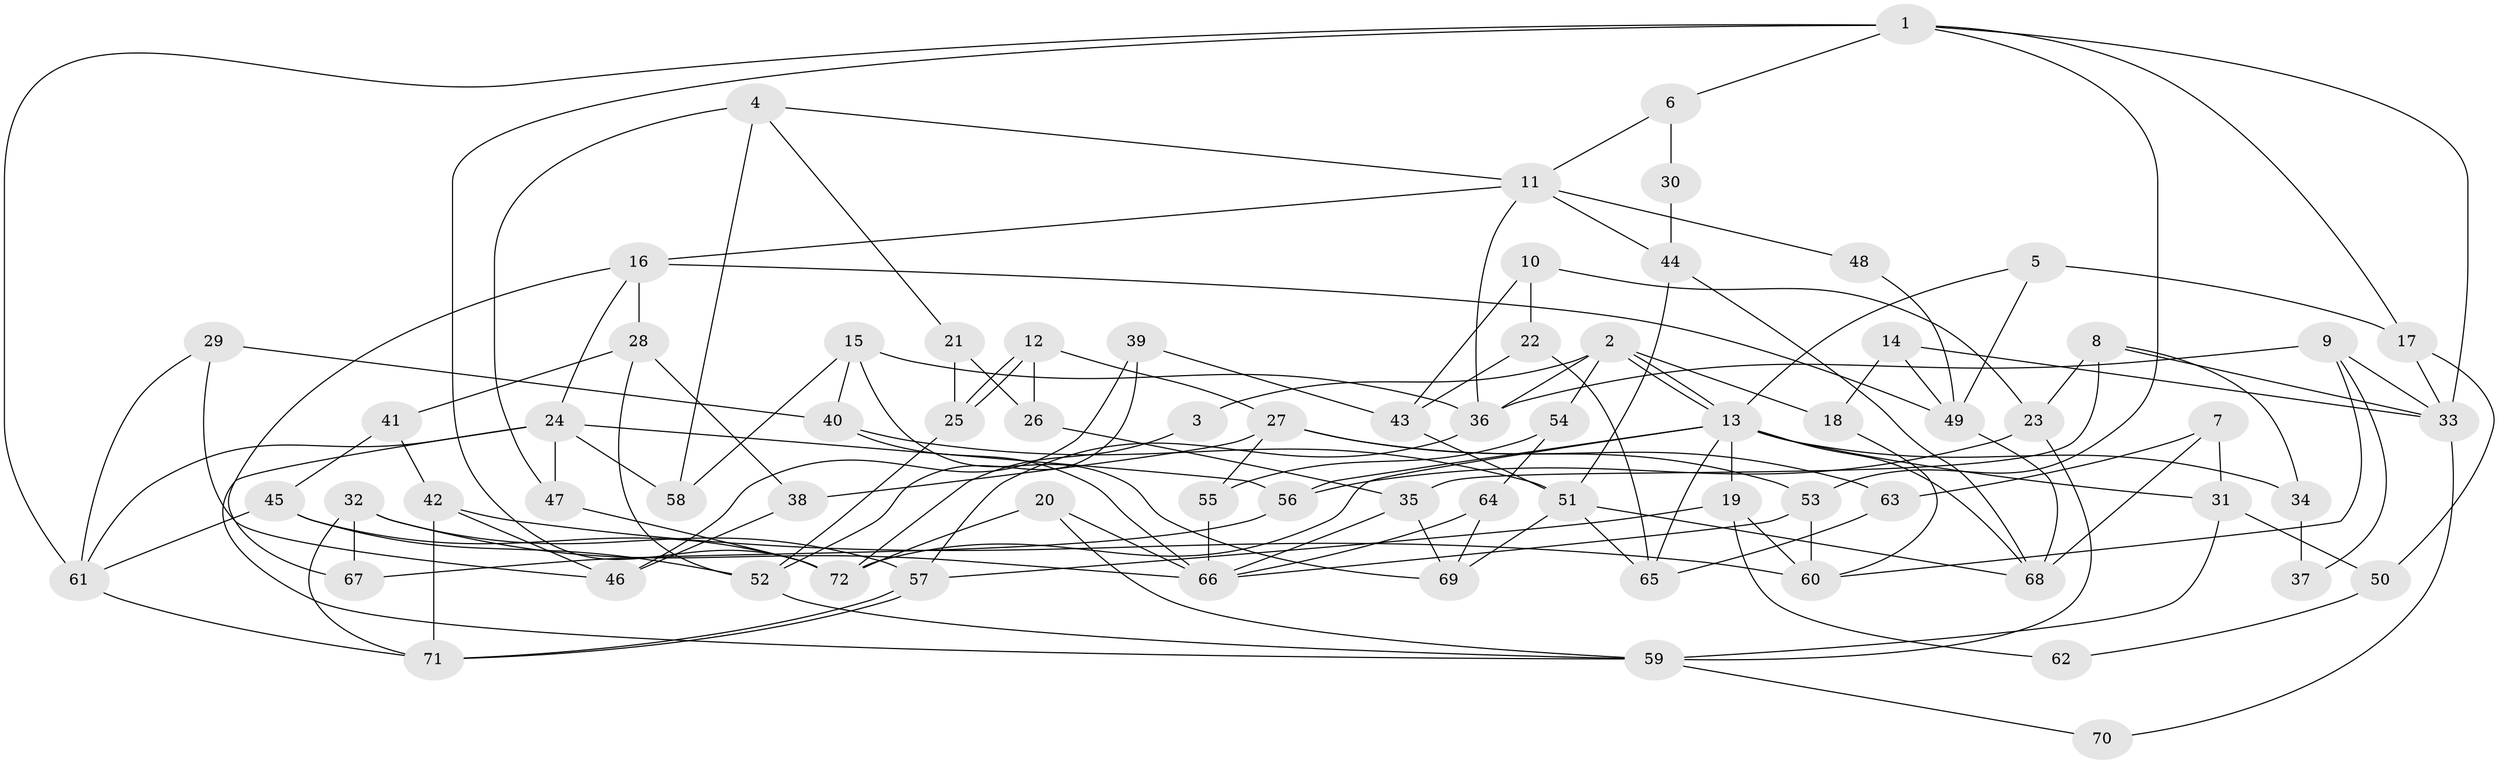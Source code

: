 // Generated by graph-tools (version 1.1) at 2025/11/02/27/25 16:11:21]
// undirected, 72 vertices, 144 edges
graph export_dot {
graph [start="1"]
  node [color=gray90,style=filled];
  1;
  2;
  3;
  4;
  5;
  6;
  7;
  8;
  9;
  10;
  11;
  12;
  13;
  14;
  15;
  16;
  17;
  18;
  19;
  20;
  21;
  22;
  23;
  24;
  25;
  26;
  27;
  28;
  29;
  30;
  31;
  32;
  33;
  34;
  35;
  36;
  37;
  38;
  39;
  40;
  41;
  42;
  43;
  44;
  45;
  46;
  47;
  48;
  49;
  50;
  51;
  52;
  53;
  54;
  55;
  56;
  57;
  58;
  59;
  60;
  61;
  62;
  63;
  64;
  65;
  66;
  67;
  68;
  69;
  70;
  71;
  72;
  1 -- 33;
  1 -- 72;
  1 -- 6;
  1 -- 17;
  1 -- 53;
  1 -- 61;
  2 -- 13;
  2 -- 13;
  2 -- 54;
  2 -- 3;
  2 -- 18;
  2 -- 36;
  3 -- 72;
  4 -- 21;
  4 -- 11;
  4 -- 47;
  4 -- 58;
  5 -- 13;
  5 -- 49;
  5 -- 17;
  6 -- 11;
  6 -- 30;
  7 -- 68;
  7 -- 63;
  7 -- 31;
  8 -- 23;
  8 -- 33;
  8 -- 34;
  8 -- 35;
  9 -- 36;
  9 -- 33;
  9 -- 37;
  9 -- 60;
  10 -- 43;
  10 -- 23;
  10 -- 22;
  11 -- 36;
  11 -- 44;
  11 -- 16;
  11 -- 48;
  12 -- 25;
  12 -- 25;
  12 -- 27;
  12 -- 26;
  13 -- 72;
  13 -- 19;
  13 -- 31;
  13 -- 34;
  13 -- 56;
  13 -- 65;
  13 -- 68;
  14 -- 18;
  14 -- 49;
  14 -- 33;
  15 -- 36;
  15 -- 58;
  15 -- 40;
  15 -- 69;
  16 -- 24;
  16 -- 28;
  16 -- 49;
  16 -- 67;
  17 -- 33;
  17 -- 50;
  18 -- 60;
  19 -- 60;
  19 -- 57;
  19 -- 62;
  20 -- 72;
  20 -- 59;
  20 -- 66;
  21 -- 25;
  21 -- 26;
  22 -- 65;
  22 -- 43;
  23 -- 56;
  23 -- 59;
  24 -- 61;
  24 -- 56;
  24 -- 47;
  24 -- 58;
  24 -- 59;
  25 -- 52;
  26 -- 35;
  27 -- 38;
  27 -- 53;
  27 -- 55;
  27 -- 63;
  28 -- 52;
  28 -- 38;
  28 -- 41;
  29 -- 61;
  29 -- 40;
  29 -- 46;
  30 -- 44;
  31 -- 50;
  31 -- 59;
  32 -- 57;
  32 -- 66;
  32 -- 67;
  32 -- 71;
  33 -- 70;
  34 -- 37;
  35 -- 66;
  35 -- 69;
  36 -- 57;
  38 -- 46;
  39 -- 52;
  39 -- 46;
  39 -- 43;
  40 -- 51;
  40 -- 66;
  41 -- 42;
  41 -- 45;
  42 -- 71;
  42 -- 60;
  42 -- 46;
  43 -- 51;
  44 -- 51;
  44 -- 68;
  45 -- 61;
  45 -- 52;
  45 -- 72;
  47 -- 72;
  48 -- 49;
  49 -- 68;
  50 -- 62;
  51 -- 69;
  51 -- 65;
  51 -- 68;
  52 -- 59;
  53 -- 66;
  53 -- 60;
  54 -- 64;
  54 -- 55;
  55 -- 66;
  56 -- 67;
  57 -- 71;
  57 -- 71;
  59 -- 70;
  61 -- 71;
  63 -- 65;
  64 -- 66;
  64 -- 69;
}

